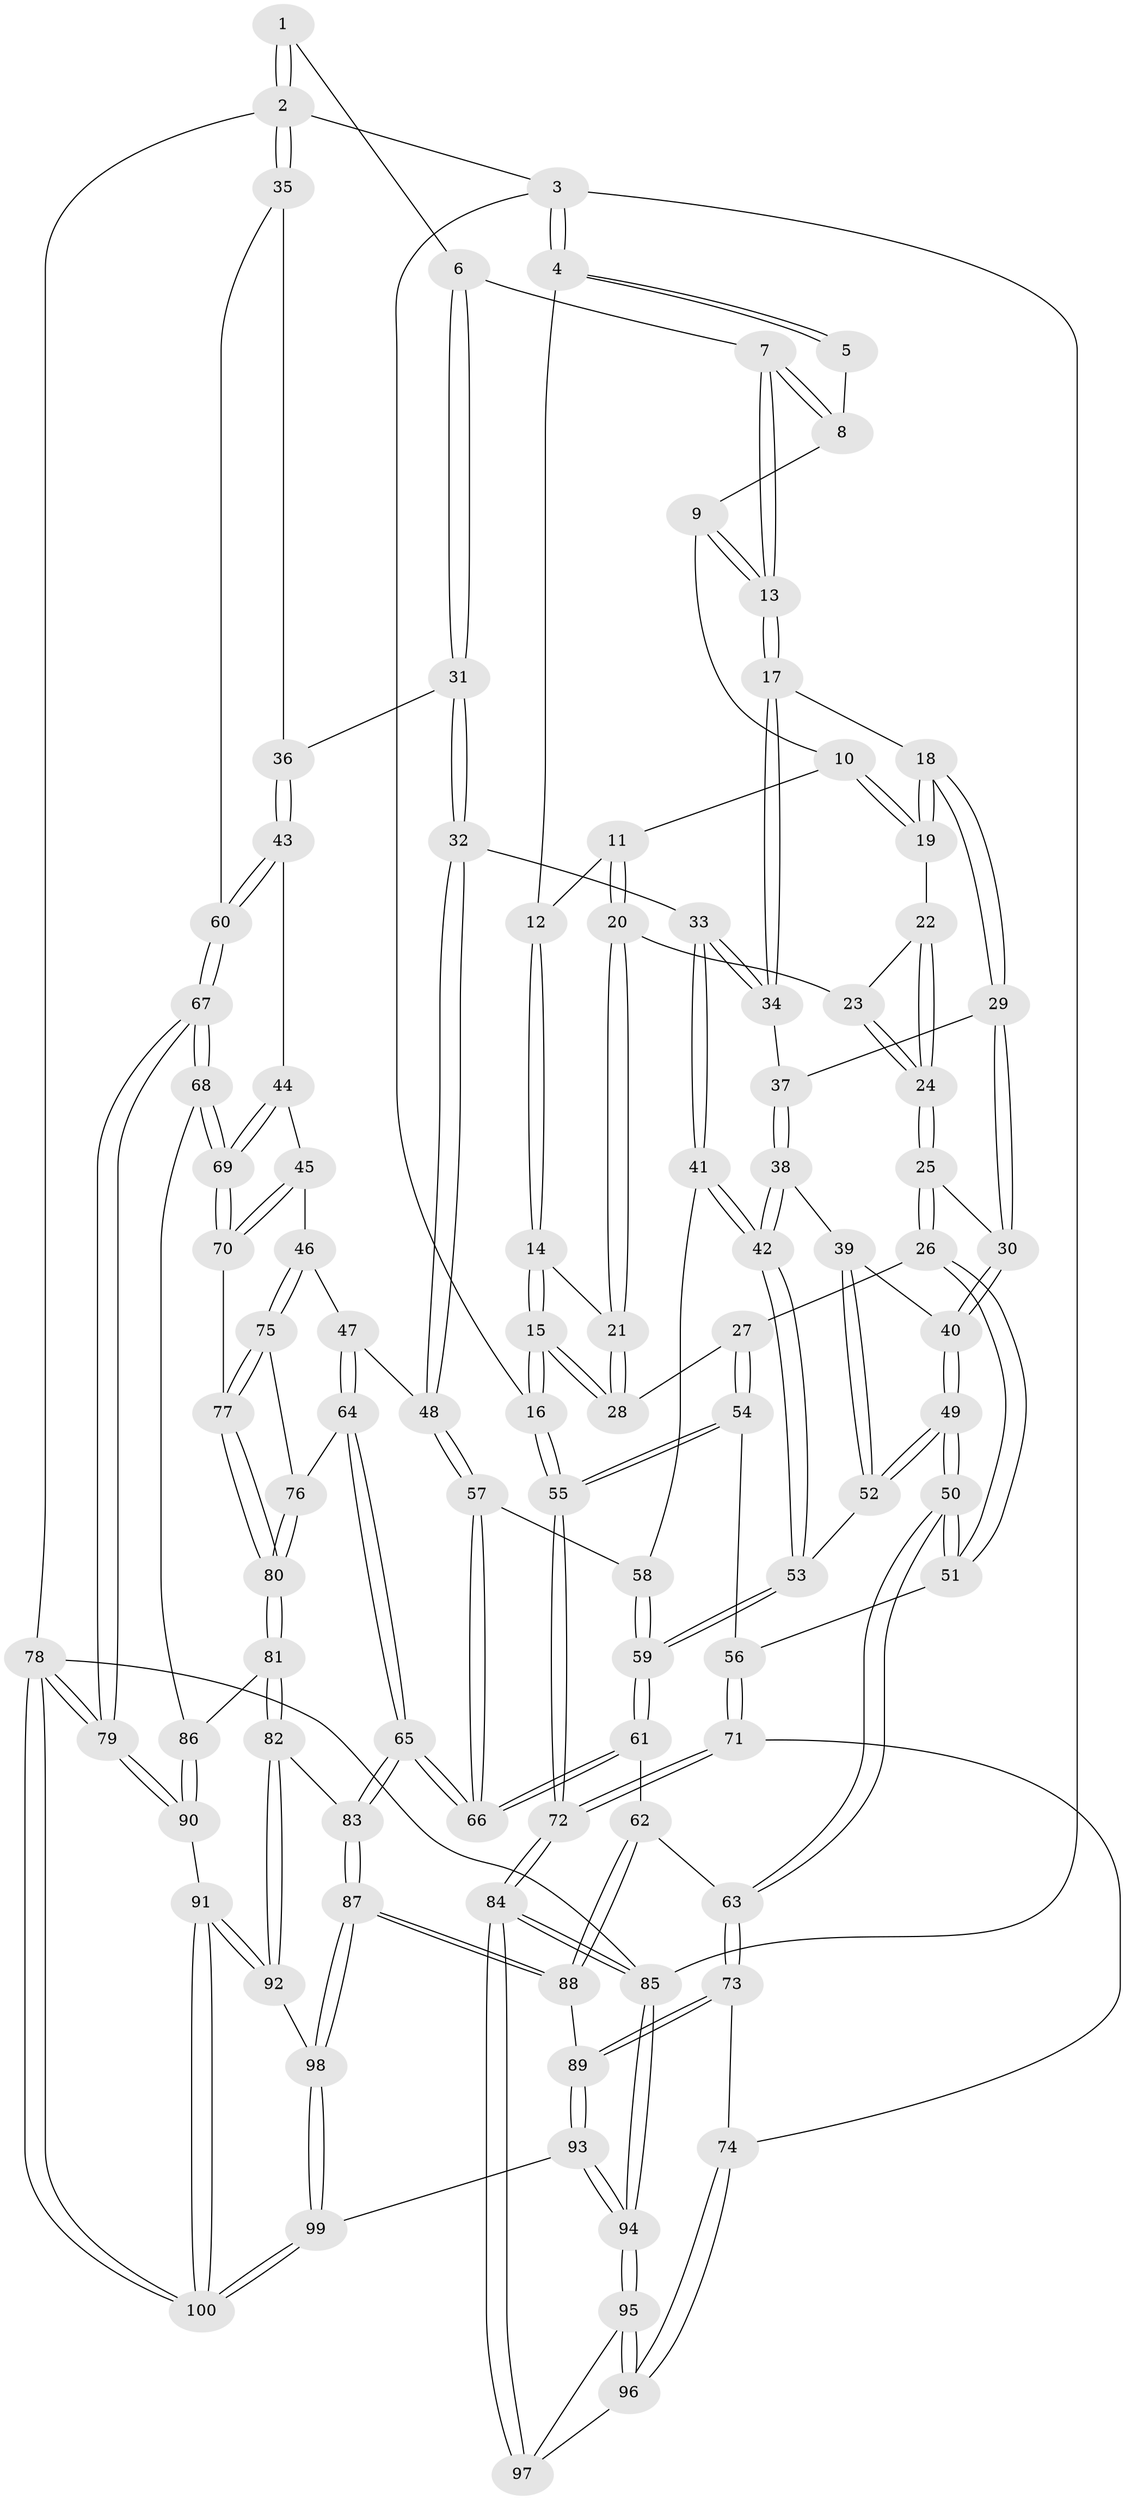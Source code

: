 // coarse degree distribution, {4: 0.41379310344827586, 5: 0.3103448275862069, 3: 0.1724137931034483, 2: 0.017241379310344827, 6: 0.08620689655172414}
// Generated by graph-tools (version 1.1) at 2025/42/03/06/25 10:42:28]
// undirected, 100 vertices, 247 edges
graph export_dot {
graph [start="1"]
  node [color=gray90,style=filled];
  1 [pos="+0.6900158369936993+0"];
  2 [pos="+1+0"];
  3 [pos="+0+0"];
  4 [pos="+0+0"];
  5 [pos="+0.38119846362025595+0"];
  6 [pos="+0.65837669741956+0.14983364597957435"];
  7 [pos="+0.48983346731585947+0.15381267912516203"];
  8 [pos="+0.38656993437115245+0"];
  9 [pos="+0.30336556207650245+0.1163785610833258"];
  10 [pos="+0.21591805103483447+0.1223377391994202"];
  11 [pos="+0.16658875504007264+0.09851275425466274"];
  12 [pos="+0.12430610876514382+0.03870212072858002"];
  13 [pos="+0.45526646319605457+0.18477858368417177"];
  14 [pos="+0.030393171114558155+0.19095875373504814"];
  15 [pos="+0+0.32380881864313094"];
  16 [pos="+0+0.3318841768913367"];
  17 [pos="+0.44549836363435447+0.20702898716959597"];
  18 [pos="+0.3614305845796385+0.25245532654354536"];
  19 [pos="+0.2661663878964419+0.24205094029735744"];
  20 [pos="+0.13581495597968535+0.23514193545776507"];
  21 [pos="+0.10802101043162107+0.24992775776150977"];
  22 [pos="+0.2642396155182384+0.24402762827729096"];
  23 [pos="+0.14552994707773345+0.24350570988300155"];
  24 [pos="+0.21011551788065078+0.34987821875511577"];
  25 [pos="+0.20999615052405662+0.3754404869973396"];
  26 [pos="+0.17970300625103627+0.39364932423643073"];
  27 [pos="+0.1477231568840558+0.39457176694103546"];
  28 [pos="+0.061264903298890255+0.3100600826798092"];
  29 [pos="+0.3254852213917935+0.3446908436070509"];
  30 [pos="+0.24083959648198353+0.38380693122807613"];
  31 [pos="+0.7579593890503667+0.22832241435123882"];
  32 [pos="+0.7009568661931047+0.3525795954516328"];
  33 [pos="+0.5122723779305912+0.39820797346872994"];
  34 [pos="+0.46814085582307347+0.304770018096364"];
  35 [pos="+1+0.05251838132795448"];
  36 [pos="+0.8772452532584639+0.21406858437569426"];
  37 [pos="+0.36498082152801437+0.37979266133107337"];
  38 [pos="+0.37020039304089103+0.3942828652038502"];
  39 [pos="+0.28206258893455466+0.42761497842475105"];
  40 [pos="+0.2663630369560195+0.4157855846865167"];
  41 [pos="+0.510465975276294+0.4022072598059312"];
  42 [pos="+0.4019035780711041+0.44935990959710087"];
  43 [pos="+0.8936604824626343+0.4904564928410418"];
  44 [pos="+0.8713128161714737+0.5120485690268494"];
  45 [pos="+0.8500309721365523+0.5197716584982979"];
  46 [pos="+0.8207758459187355+0.5240119152690377"];
  47 [pos="+0.7427555963309296+0.4896206569875817"];
  48 [pos="+0.7205598610067305+0.473277080093544"];
  49 [pos="+0.24145108482793853+0.5464545164287369"];
  50 [pos="+0.21997535859048709+0.5614424792452626"];
  51 [pos="+0.19714549582599258+0.5427710316660512"];
  52 [pos="+0.3559568737170349+0.5004766343772828"];
  53 [pos="+0.3668840156033837+0.502350280176444"];
  54 [pos="+0.03258290313798343+0.49061798505179594"];
  55 [pos="+0+0.5711069421702489"];
  56 [pos="+0.19095308305355443+0.5426366340086182"];
  57 [pos="+0.5901297381966724+0.5794478046785192"];
  58 [pos="+0.5171469609374496+0.42886762733365347"];
  59 [pos="+0.4204800884130336+0.60881941585233"];
  60 [pos="+1+0.4718668200207572"];
  61 [pos="+0.4300575565942527+0.6386764282169901"];
  62 [pos="+0.42262854589688537+0.6460688744677064"];
  63 [pos="+0.23511680828362835+0.6723059008187529"];
  64 [pos="+0.723876075646412+0.6563785614738592"];
  65 [pos="+0.5763223022184047+0.6464056721396354"];
  66 [pos="+0.569089227449686+0.6372468308829681"];
  67 [pos="+1+0.7040570205694453"];
  68 [pos="+1+0.6813653340151251"];
  69 [pos="+1+0.6784787903182393"];
  70 [pos="+0.9005445563967625+0.685961682793645"];
  71 [pos="+0+0.6974354583580945"];
  72 [pos="+0+0.6674841187083487"];
  73 [pos="+0.18812358689025194+0.7328748441720302"];
  74 [pos="+0.06989474384170559+0.7526904423404472"];
  75 [pos="+0.805145751223685+0.6161936216878793"];
  76 [pos="+0.7431676323399528+0.6654868595958633"];
  77 [pos="+0.8874430624156288+0.6902231641271694"];
  78 [pos="+1+1"];
  79 [pos="+1+0.9511514606570943"];
  80 [pos="+0.7930490756915087+0.784253397209979"];
  81 [pos="+0.7918018231882591+0.7894549180082929"];
  82 [pos="+0.7271501597747355+0.8412378863202784"];
  83 [pos="+0.5789384692480584+0.6584197935379349"];
  84 [pos="+0+0.8526930346224264"];
  85 [pos="+0+1"];
  86 [pos="+0.8646669730165031+0.8262560904957541"];
  87 [pos="+0.5312826698566603+0.8694303733455262"];
  88 [pos="+0.4096085028377845+0.7949780811634708"];
  89 [pos="+0.3025961074571537+0.8613233857022061"];
  90 [pos="+0.9584875952788566+0.8987871692367636"];
  91 [pos="+0.756781818285891+1"];
  92 [pos="+0.7239149435131004+0.8481259589203299"];
  93 [pos="+0.29040065281077204+1"];
  94 [pos="+0.2704696703197587+1"];
  95 [pos="+0.16139791335008571+1"];
  96 [pos="+0.1170667552314521+0.9433185964239831"];
  97 [pos="+0+0.9242947050939172"];
  98 [pos="+0.5348597581357581+0.8764696767185282"];
  99 [pos="+0.45552825145124354+1"];
  100 [pos="+0.697144698900035+1"];
  1 -- 2;
  1 -- 2;
  1 -- 6;
  2 -- 3;
  2 -- 35;
  2 -- 35;
  2 -- 78;
  3 -- 4;
  3 -- 4;
  3 -- 16;
  3 -- 85;
  4 -- 5;
  4 -- 5;
  4 -- 12;
  5 -- 8;
  6 -- 7;
  6 -- 31;
  6 -- 31;
  7 -- 8;
  7 -- 8;
  7 -- 13;
  7 -- 13;
  8 -- 9;
  9 -- 10;
  9 -- 13;
  9 -- 13;
  10 -- 11;
  10 -- 19;
  10 -- 19;
  11 -- 12;
  11 -- 20;
  11 -- 20;
  12 -- 14;
  12 -- 14;
  13 -- 17;
  13 -- 17;
  14 -- 15;
  14 -- 15;
  14 -- 21;
  15 -- 16;
  15 -- 16;
  15 -- 28;
  15 -- 28;
  16 -- 55;
  16 -- 55;
  17 -- 18;
  17 -- 34;
  17 -- 34;
  18 -- 19;
  18 -- 19;
  18 -- 29;
  18 -- 29;
  19 -- 22;
  20 -- 21;
  20 -- 21;
  20 -- 23;
  21 -- 28;
  21 -- 28;
  22 -- 23;
  22 -- 24;
  22 -- 24;
  23 -- 24;
  23 -- 24;
  24 -- 25;
  24 -- 25;
  25 -- 26;
  25 -- 26;
  25 -- 30;
  26 -- 27;
  26 -- 51;
  26 -- 51;
  27 -- 28;
  27 -- 54;
  27 -- 54;
  29 -- 30;
  29 -- 30;
  29 -- 37;
  30 -- 40;
  30 -- 40;
  31 -- 32;
  31 -- 32;
  31 -- 36;
  32 -- 33;
  32 -- 48;
  32 -- 48;
  33 -- 34;
  33 -- 34;
  33 -- 41;
  33 -- 41;
  34 -- 37;
  35 -- 36;
  35 -- 60;
  36 -- 43;
  36 -- 43;
  37 -- 38;
  37 -- 38;
  38 -- 39;
  38 -- 42;
  38 -- 42;
  39 -- 40;
  39 -- 52;
  39 -- 52;
  40 -- 49;
  40 -- 49;
  41 -- 42;
  41 -- 42;
  41 -- 58;
  42 -- 53;
  42 -- 53;
  43 -- 44;
  43 -- 60;
  43 -- 60;
  44 -- 45;
  44 -- 69;
  44 -- 69;
  45 -- 46;
  45 -- 70;
  45 -- 70;
  46 -- 47;
  46 -- 75;
  46 -- 75;
  47 -- 48;
  47 -- 64;
  47 -- 64;
  48 -- 57;
  48 -- 57;
  49 -- 50;
  49 -- 50;
  49 -- 52;
  49 -- 52;
  50 -- 51;
  50 -- 51;
  50 -- 63;
  50 -- 63;
  51 -- 56;
  52 -- 53;
  53 -- 59;
  53 -- 59;
  54 -- 55;
  54 -- 55;
  54 -- 56;
  55 -- 72;
  55 -- 72;
  56 -- 71;
  56 -- 71;
  57 -- 58;
  57 -- 66;
  57 -- 66;
  58 -- 59;
  58 -- 59;
  59 -- 61;
  59 -- 61;
  60 -- 67;
  60 -- 67;
  61 -- 62;
  61 -- 66;
  61 -- 66;
  62 -- 63;
  62 -- 88;
  62 -- 88;
  63 -- 73;
  63 -- 73;
  64 -- 65;
  64 -- 65;
  64 -- 76;
  65 -- 66;
  65 -- 66;
  65 -- 83;
  65 -- 83;
  67 -- 68;
  67 -- 68;
  67 -- 79;
  67 -- 79;
  68 -- 69;
  68 -- 69;
  68 -- 86;
  69 -- 70;
  69 -- 70;
  70 -- 77;
  71 -- 72;
  71 -- 72;
  71 -- 74;
  72 -- 84;
  72 -- 84;
  73 -- 74;
  73 -- 89;
  73 -- 89;
  74 -- 96;
  74 -- 96;
  75 -- 76;
  75 -- 77;
  75 -- 77;
  76 -- 80;
  76 -- 80;
  77 -- 80;
  77 -- 80;
  78 -- 79;
  78 -- 79;
  78 -- 100;
  78 -- 100;
  78 -- 85;
  79 -- 90;
  79 -- 90;
  80 -- 81;
  80 -- 81;
  81 -- 82;
  81 -- 82;
  81 -- 86;
  82 -- 83;
  82 -- 92;
  82 -- 92;
  83 -- 87;
  83 -- 87;
  84 -- 85;
  84 -- 85;
  84 -- 97;
  84 -- 97;
  85 -- 94;
  85 -- 94;
  86 -- 90;
  86 -- 90;
  87 -- 88;
  87 -- 88;
  87 -- 98;
  87 -- 98;
  88 -- 89;
  89 -- 93;
  89 -- 93;
  90 -- 91;
  91 -- 92;
  91 -- 92;
  91 -- 100;
  91 -- 100;
  92 -- 98;
  93 -- 94;
  93 -- 94;
  93 -- 99;
  94 -- 95;
  94 -- 95;
  95 -- 96;
  95 -- 96;
  95 -- 97;
  96 -- 97;
  98 -- 99;
  98 -- 99;
  99 -- 100;
  99 -- 100;
}
